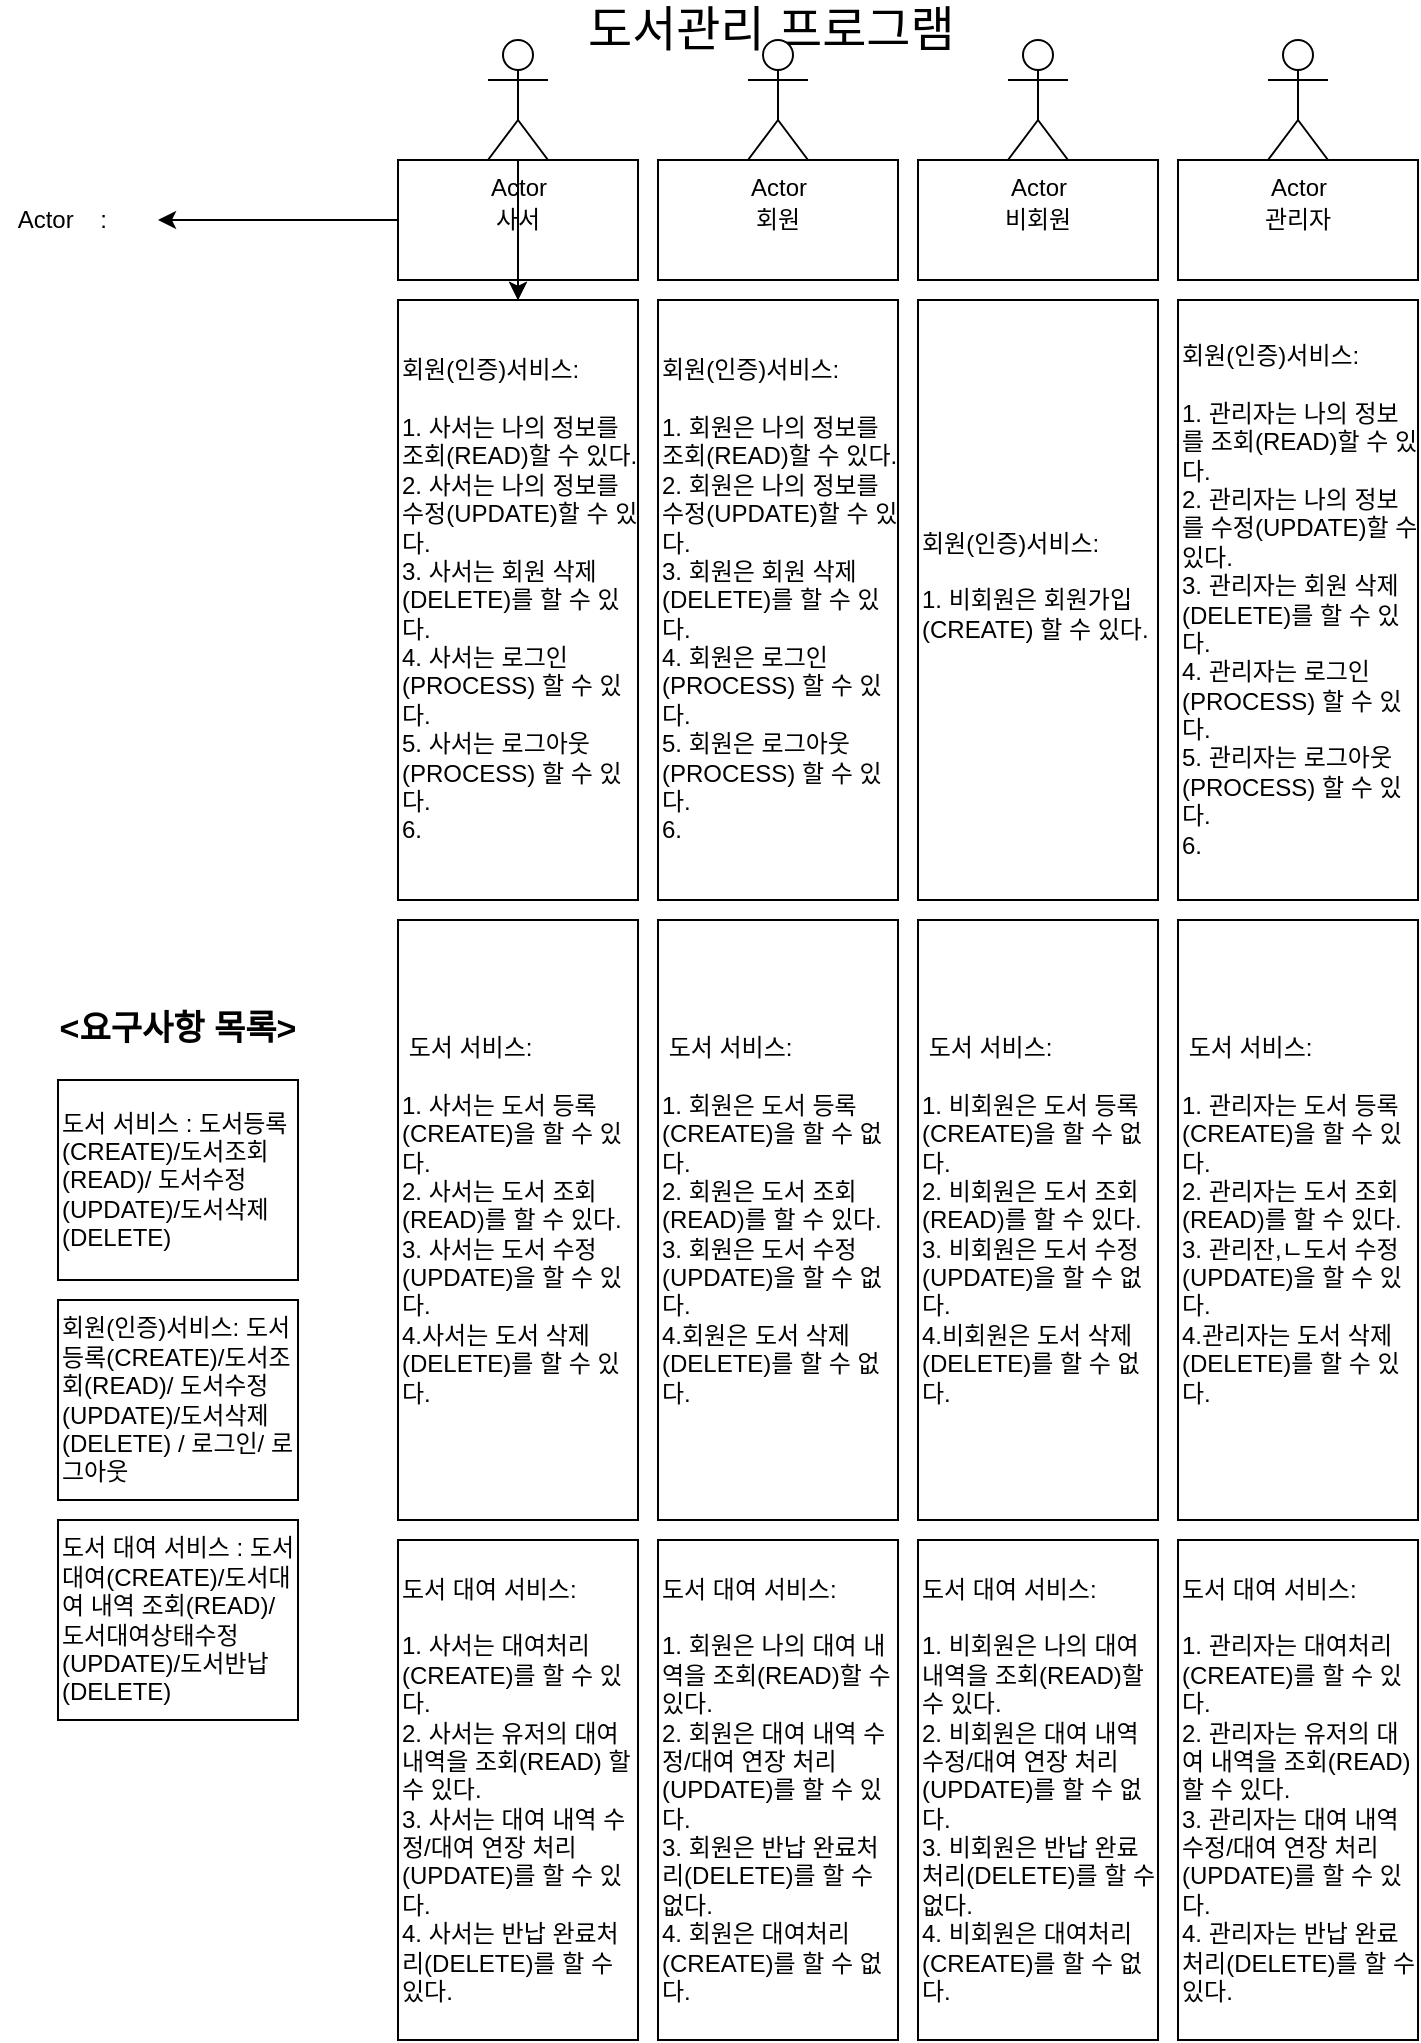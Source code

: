 <mxfile version="27.0.9" pages="2">
  <diagram name="요구사항확인" id="3iPyNxk_Smq2hITPgvR4">
    <mxGraphModel dx="1426" dy="849" grid="1" gridSize="10" guides="1" tooltips="1" connect="1" arrows="1" fold="1" page="1" pageScale="1" pageWidth="827" pageHeight="1169" math="0" shadow="0">
      <root>
        <mxCell id="0" />
        <mxCell id="1" parent="0" />
        <mxCell id="Yh9f9eDXbZCcFTyC4_cB-2" value="도서관리 프로그램&amp;nbsp;" style="text;html=1;align=center;verticalAlign=middle;whiteSpace=wrap;rounded=0;fontSize=24;" vertex="1" parent="1">
          <mxGeometry x="260" y="20" width="260" height="30" as="geometry" />
        </mxCell>
        <mxCell id="Yh9f9eDXbZCcFTyC4_cB-8" style="edgeStyle=orthogonalEdgeStyle;rounded=0;orthogonalLoop=1;jettySize=auto;html=1;" edge="1" parent="1" source="Yh9f9eDXbZCcFTyC4_cB-3" target="Yh9f9eDXbZCcFTyC4_cB-7">
          <mxGeometry relative="1" as="geometry" />
        </mxCell>
        <mxCell id="Yh9f9eDXbZCcFTyC4_cB-3" value="사서" style="rounded=0;whiteSpace=wrap;html=1;" vertex="1" parent="1">
          <mxGeometry x="200" y="100" width="120" height="60" as="geometry" />
        </mxCell>
        <mxCell id="Yh9f9eDXbZCcFTyC4_cB-4" value="회원" style="rounded=0;whiteSpace=wrap;html=1;" vertex="1" parent="1">
          <mxGeometry x="330" y="100" width="120" height="60" as="geometry" />
        </mxCell>
        <mxCell id="Yh9f9eDXbZCcFTyC4_cB-5" value="비회원" style="whiteSpace=wrap;html=1;" vertex="1" parent="1">
          <mxGeometry x="460" y="100" width="120" height="60" as="geometry" />
        </mxCell>
        <mxCell id="Yh9f9eDXbZCcFTyC4_cB-28" style="edgeStyle=orthogonalEdgeStyle;rounded=0;orthogonalLoop=1;jettySize=auto;html=1;exitX=0.75;exitY=0;exitDx=0;exitDy=0;" edge="1" parent="1" source="Yh9f9eDXbZCcFTyC4_cB-6">
          <mxGeometry relative="1" as="geometry">
            <mxPoint x="650" y="110" as="targetPoint" />
          </mxGeometry>
        </mxCell>
        <mxCell id="Yh9f9eDXbZCcFTyC4_cB-6" value="관리자" style="whiteSpace=wrap;html=1;" vertex="1" parent="1">
          <mxGeometry x="590" y="100" width="120" height="60" as="geometry" />
        </mxCell>
        <mxCell id="Yh9f9eDXbZCcFTyC4_cB-7" value="Actor&amp;nbsp; &amp;nbsp; :&amp;nbsp; &amp;nbsp; &amp;nbsp;" style="text;html=1;align=center;verticalAlign=middle;whiteSpace=wrap;rounded=0;" vertex="1" parent="1">
          <mxGeometry x="1" y="115" width="79" height="30" as="geometry" />
        </mxCell>
        <mxCell id="Yh9f9eDXbZCcFTyC4_cB-10" value="&amp;nbsp;도서 서비스:&lt;div&gt;&lt;br&gt;&lt;div&gt;1. 회원은 도서 등록(CREATE)을 할 수 없다.&lt;/div&gt;&lt;div&gt;2. 회원은 도서 조회(READ)를 할 수 있다.&lt;/div&gt;&lt;div&gt;3. 회원은 도서 수정(UPDATE)을 할 수 없다.&lt;/div&gt;&lt;div&gt;4.회원은 도서 삭제(DELETE)를 할 수 없다.&lt;/div&gt;&lt;/div&gt;" style="whiteSpace=wrap;html=1;align=left;" vertex="1" parent="1">
          <mxGeometry x="330" y="480" width="120" height="300" as="geometry" />
        </mxCell>
        <mxCell id="Yh9f9eDXbZCcFTyC4_cB-18" value="회원(인증)서비스: 도서등록(CREATE)/도서조회(READ)/ 도서수정(UPDATE)/도서삭제(DELETE) / 로그인/ 로그아웃" style="whiteSpace=wrap;html=1;align=left;" vertex="1" parent="1">
          <mxGeometry x="30" y="670" width="120" height="100" as="geometry" />
        </mxCell>
        <mxCell id="Yh9f9eDXbZCcFTyC4_cB-22" value="도서 서비스 : 도서등록(CREATE)/도서조회(READ)/ 도서수정(UPDATE)/도서삭제(DELETE)" style="whiteSpace=wrap;html=1;align=left;" vertex="1" parent="1">
          <mxGeometry x="30" y="560" width="120" height="100" as="geometry" />
        </mxCell>
        <mxCell id="Yh9f9eDXbZCcFTyC4_cB-23" value="회원(인증)서비스:&amp;nbsp;&lt;div&gt;&lt;br&gt;&lt;div&gt;&lt;span style=&quot;background-color: transparent; color: light-dark(rgb(0, 0, 0), rgb(255, 255, 255));&quot;&gt;1. 회원은 나의 정보를 조회(READ)할 수 있다.&lt;/span&gt;&lt;/div&gt;&lt;div&gt;&lt;span style=&quot;background-color: transparent; color: light-dark(rgb(0, 0, 0), rgb(255, 255, 255));&quot;&gt;2. 회원은 나의 정보를 수정(UPDATE)할 수 있다.&lt;/span&gt;&lt;/div&gt;&lt;div&gt;&lt;span style=&quot;background-color: transparent; color: light-dark(rgb(0, 0, 0), rgb(255, 255, 255));&quot;&gt;3. 회원은 회원 삭제(DELETE)를 할 수 있다.&lt;/span&gt;&lt;/div&gt;&lt;div&gt;&lt;span style=&quot;background-color: transparent; color: light-dark(rgb(0, 0, 0), rgb(255, 255, 255));&quot;&gt;4. 회원은 로그인(PROCESS) 할 수 있다.&lt;/span&gt;&lt;/div&gt;&lt;div&gt;&lt;span style=&quot;background-color: transparent; color: light-dark(rgb(0, 0, 0), rgb(255, 255, 255));&quot;&gt;5. 회원은 로그아웃&lt;/span&gt;&lt;span style=&quot;background-color: transparent; color: light-dark(rgb(0, 0, 0), rgb(255, 255, 255));&quot;&gt;(PROCESS)&lt;/span&gt;&lt;span style=&quot;background-color: transparent; color: light-dark(rgb(0, 0, 0), rgb(255, 255, 255));&quot;&gt;&amp;nbsp;할 수 있다.&lt;/span&gt;&lt;/div&gt;&lt;div&gt;&lt;span style=&quot;background-color: transparent; color: light-dark(rgb(0, 0, 0), rgb(255, 255, 255));&quot;&gt;6.&amp;nbsp;&lt;/span&gt;&lt;/div&gt;&lt;/div&gt;" style="whiteSpace=wrap;html=1;align=left;" vertex="1" parent="1">
          <mxGeometry x="330" y="170" width="120" height="300" as="geometry" />
        </mxCell>
        <mxCell id="Yh9f9eDXbZCcFTyC4_cB-27" value="회원(인증)서비스:&amp;nbsp;&lt;div&gt;&lt;br&gt;&lt;div&gt;&lt;span style=&quot;background-color: transparent; color: light-dark(rgb(0, 0, 0), rgb(255, 255, 255));&quot;&gt;1. 비회원은 회원가입(CREATE) 할 수 있다.&lt;/span&gt;&lt;/div&gt;&lt;div&gt;&lt;br&gt;&lt;/div&gt;&lt;/div&gt;" style="whiteSpace=wrap;html=1;align=left;" vertex="1" parent="1">
          <mxGeometry x="460" y="170" width="120" height="300" as="geometry" />
        </mxCell>
        <mxCell id="Yh9f9eDXbZCcFTyC4_cB-29" value="회원(인증)서비스:&amp;nbsp;&lt;div&gt;&lt;br&gt;&lt;div&gt;&lt;span style=&quot;background-color: transparent; color: light-dark(rgb(0, 0, 0), rgb(255, 255, 255));&quot;&gt;1. 사서는 나의 정보를 조회(READ)할 수 있다.&lt;/span&gt;&lt;/div&gt;&lt;div&gt;&lt;span style=&quot;background-color: transparent; color: light-dark(rgb(0, 0, 0), rgb(255, 255, 255));&quot;&gt;2. 사서는 나의 정보를 수정(UPDATE)할 수 있다.&lt;/span&gt;&lt;/div&gt;&lt;div&gt;&lt;span style=&quot;background-color: transparent; color: light-dark(rgb(0, 0, 0), rgb(255, 255, 255));&quot;&gt;3. 사서는 회원 삭제(DELETE)를 할 수 있다.&lt;/span&gt;&lt;/div&gt;&lt;div&gt;&lt;span style=&quot;background-color: transparent; color: light-dark(rgb(0, 0, 0), rgb(255, 255, 255));&quot;&gt;4. 사서는 로그인(PROCESS) 할 수 있다.&lt;/span&gt;&lt;/div&gt;&lt;div&gt;&lt;span style=&quot;background-color: transparent; color: light-dark(rgb(0, 0, 0), rgb(255, 255, 255));&quot;&gt;5. 사서는 로그아웃&lt;/span&gt;&lt;span style=&quot;background-color: transparent; color: light-dark(rgb(0, 0, 0), rgb(255, 255, 255));&quot;&gt;(PROCESS)&lt;/span&gt;&lt;span style=&quot;background-color: transparent; color: light-dark(rgb(0, 0, 0), rgb(255, 255, 255));&quot;&gt;&amp;nbsp;할 수 있다.&lt;/span&gt;&lt;/div&gt;&lt;div&gt;&lt;span style=&quot;background-color: transparent; color: light-dark(rgb(0, 0, 0), rgb(255, 255, 255));&quot;&gt;6.&amp;nbsp;&lt;/span&gt;&lt;/div&gt;&lt;/div&gt;" style="whiteSpace=wrap;html=1;align=left;" vertex="1" parent="1">
          <mxGeometry x="200" y="170" width="120" height="300" as="geometry" />
        </mxCell>
        <mxCell id="Yh9f9eDXbZCcFTyC4_cB-30" value="회원(인증)서비스:&amp;nbsp;&lt;div&gt;&lt;br&gt;&lt;div&gt;&lt;span style=&quot;background-color: transparent; color: light-dark(rgb(0, 0, 0), rgb(255, 255, 255));&quot;&gt;1. 관리자는 나의 정보를 조회(READ)할 수 있다.&lt;/span&gt;&lt;/div&gt;&lt;div&gt;&lt;span style=&quot;background-color: transparent; color: light-dark(rgb(0, 0, 0), rgb(255, 255, 255));&quot;&gt;2. 관리자는 나의 정보를 수정(UPDATE)할 수 있다.&lt;/span&gt;&lt;/div&gt;&lt;div&gt;&lt;span style=&quot;background-color: transparent; color: light-dark(rgb(0, 0, 0), rgb(255, 255, 255));&quot;&gt;3. 관리자는 회원 삭제(DELETE)를 할 수 있다.&lt;/span&gt;&lt;/div&gt;&lt;div&gt;&lt;span style=&quot;background-color: transparent; color: light-dark(rgb(0, 0, 0), rgb(255, 255, 255));&quot;&gt;4. 관리자는 로그인(PROCESS) 할 수 있다.&lt;/span&gt;&lt;/div&gt;&lt;div&gt;&lt;span style=&quot;background-color: transparent; color: light-dark(rgb(0, 0, 0), rgb(255, 255, 255));&quot;&gt;5. 관리자는 로그아웃&lt;/span&gt;&lt;span style=&quot;background-color: transparent; color: light-dark(rgb(0, 0, 0), rgb(255, 255, 255));&quot;&gt;(PROCESS)&lt;/span&gt;&lt;span style=&quot;background-color: transparent; color: light-dark(rgb(0, 0, 0), rgb(255, 255, 255));&quot;&gt;&amp;nbsp;할 수 있다.&lt;/span&gt;&lt;/div&gt;&lt;div&gt;&lt;span style=&quot;background-color: transparent; color: light-dark(rgb(0, 0, 0), rgb(255, 255, 255));&quot;&gt;6.&amp;nbsp;&lt;/span&gt;&lt;/div&gt;&lt;/div&gt;" style="whiteSpace=wrap;html=1;align=left;" vertex="1" parent="1">
          <mxGeometry x="590" y="170" width="120" height="300" as="geometry" />
        </mxCell>
        <mxCell id="Yh9f9eDXbZCcFTyC4_cB-32" value="도서 대여 서비스:&lt;div&gt;&lt;br&gt;&lt;div&gt;1. 사서는 대여처리(CREATE)를 할 수 있다.&lt;/div&gt;&lt;div&gt;2. 사서는 유저의 대여 내역을 조회(READ) 할 수 있다.&lt;/div&gt;&lt;div&gt;3. 사서는 대여 내역 수정/대여 연장 처리(UPDATE)를 할 수 있다.&lt;/div&gt;&lt;div&gt;4. 사서는 반납 완료처리(DELETE)를 할 수 있다.&lt;/div&gt;&lt;/div&gt;" style="whiteSpace=wrap;html=1;align=left;" vertex="1" parent="1">
          <mxGeometry x="200" y="790" width="120" height="250" as="geometry" />
        </mxCell>
        <mxCell id="Yh9f9eDXbZCcFTyC4_cB-33" value="&amp;nbsp;도서 서비스:&lt;div&gt;&lt;br&gt;&lt;div&gt;1. 사서는 도서 등록(CREATE)을 할 수 있다.&lt;/div&gt;&lt;div&gt;2. 사서는 도서 조회(READ)를 할 수 있다.&lt;/div&gt;&lt;div&gt;3. 사서는 도서 수정(UPDATE)을 할 수 있다.&lt;/div&gt;&lt;div&gt;4.사서는 도서 삭제(DELETE)를 할 수 있다.&lt;/div&gt;&lt;/div&gt;" style="whiteSpace=wrap;html=1;align=left;" vertex="1" parent="1">
          <mxGeometry x="200" y="480" width="120" height="300" as="geometry" />
        </mxCell>
        <mxCell id="Yh9f9eDXbZCcFTyC4_cB-34" value="&amp;nbsp;도서 서비스:&lt;div&gt;&lt;br&gt;&lt;div&gt;1. 비회원은 도서 등록(CREATE)을 할 수 없다.&lt;/div&gt;&lt;div&gt;2. 비회원은 도서 조회(READ)를 할 수 있다.&lt;/div&gt;&lt;div&gt;3. 비회원은 도서 수정(UPDATE)을 할 수 없다.&lt;/div&gt;&lt;div&gt;4.비회원은 도서 삭제(DELETE)를 할 수 없다.&lt;/div&gt;&lt;/div&gt;" style="whiteSpace=wrap;html=1;align=left;" vertex="1" parent="1">
          <mxGeometry x="460" y="480" width="120" height="300" as="geometry" />
        </mxCell>
        <mxCell id="Yh9f9eDXbZCcFTyC4_cB-36" value="&amp;nbsp;도서 서비스:&lt;div&gt;&lt;br&gt;&lt;div&gt;1. 관리자는 도서 등록(CREATE)을 할 수 있다.&lt;/div&gt;&lt;div&gt;2. 관리자는 도서 조회(READ)를 할 수 있다.&lt;/div&gt;&lt;div&gt;3. 관리잔,ㄴ도서 수정(UPDATE)을 할 수 있다.&lt;/div&gt;&lt;div&gt;4.관리자는 도서 삭제(DELETE)를 할 수 있다.&lt;/div&gt;&lt;/div&gt;" style="whiteSpace=wrap;html=1;align=left;" vertex="1" parent="1">
          <mxGeometry x="590" y="480" width="120" height="300" as="geometry" />
        </mxCell>
        <mxCell id="Yh9f9eDXbZCcFTyC4_cB-41" value="" style="edgeStyle=orthogonalEdgeStyle;rounded=0;orthogonalLoop=1;jettySize=auto;html=1;" edge="1" parent="1" source="Yh9f9eDXbZCcFTyC4_cB-38" target="Yh9f9eDXbZCcFTyC4_cB-29">
          <mxGeometry relative="1" as="geometry" />
        </mxCell>
        <mxCell id="Yh9f9eDXbZCcFTyC4_cB-42" value="" style="edgeStyle=orthogonalEdgeStyle;rounded=0;orthogonalLoop=1;jettySize=auto;html=1;" edge="1" parent="1" source="Yh9f9eDXbZCcFTyC4_cB-38" target="Yh9f9eDXbZCcFTyC4_cB-29">
          <mxGeometry relative="1" as="geometry" />
        </mxCell>
        <mxCell id="Yh9f9eDXbZCcFTyC4_cB-38" value="Actor" style="shape=umlActor;verticalLabelPosition=bottom;verticalAlign=top;html=1;outlineConnect=0;" vertex="1" parent="1">
          <mxGeometry x="245" y="40" width="30" height="60" as="geometry" />
        </mxCell>
        <mxCell id="Yh9f9eDXbZCcFTyC4_cB-39" value="Actor" style="shape=umlActor;verticalLabelPosition=bottom;verticalAlign=top;html=1;outlineConnect=0;" vertex="1" parent="1">
          <mxGeometry x="375" y="40" width="30" height="60" as="geometry" />
        </mxCell>
        <mxCell id="Yh9f9eDXbZCcFTyC4_cB-40" value="도서 대여 서비스:&lt;div&gt;&lt;br&gt;&lt;div&gt;&lt;span style=&quot;background-color: transparent; color: light-dark(rgb(0, 0, 0), rgb(255, 255, 255));&quot;&gt;1. 회원은 나의 대여 내역을 조회(READ)할 수 있다.&lt;/span&gt;&lt;/div&gt;&lt;div&gt;&lt;span style=&quot;background-color: transparent; color: light-dark(rgb(0, 0, 0), rgb(255, 255, 255));&quot;&gt;2. 회원은 대여 내역 수정/대여 연장 처리(UPDATE)를 할 수 있다.&lt;br&gt;&lt;/span&gt;&lt;/div&gt;&lt;div&gt;&lt;span style=&quot;background-color: transparent; color: light-dark(rgb(0, 0, 0), rgb(255, 255, 255));&quot;&gt;3. 회원은 반납 완료처리(DELETE)를 할 수 없다.&lt;/span&gt;&lt;/div&gt;&lt;div&gt;4. 회원은 대여처리(CREATE)를 할 수 없다.&lt;/div&gt;&lt;/div&gt;" style="whiteSpace=wrap;html=1;align=left;" vertex="1" parent="1">
          <mxGeometry x="330" y="790" width="120" height="250" as="geometry" />
        </mxCell>
        <mxCell id="Yh9f9eDXbZCcFTyC4_cB-43" value="Actor" style="shape=umlActor;verticalLabelPosition=bottom;verticalAlign=top;html=1;outlineConnect=0;" vertex="1" parent="1">
          <mxGeometry x="505" y="40" width="30" height="60" as="geometry" />
        </mxCell>
        <mxCell id="Yh9f9eDXbZCcFTyC4_cB-44" value="Actor" style="shape=umlActor;verticalLabelPosition=bottom;verticalAlign=top;html=1;outlineConnect=0;" vertex="1" parent="1">
          <mxGeometry x="635" y="40" width="30" height="60" as="geometry" />
        </mxCell>
        <mxCell id="Yh9f9eDXbZCcFTyC4_cB-45" value="도서 대여 서비스 : 도서대여(CREATE)/도서대여 내역 조회(READ)/ 도서대여상태수정(UPDATE)/도서반납(DELETE)" style="whiteSpace=wrap;html=1;align=left;" vertex="1" parent="1">
          <mxGeometry x="30" y="780" width="120" height="100" as="geometry" />
        </mxCell>
        <mxCell id="Yh9f9eDXbZCcFTyC4_cB-46" value="도서 대여 서비스:&lt;div&gt;&lt;br&gt;&lt;div&gt;&lt;span style=&quot;background-color: transparent; color: light-dark(rgb(0, 0, 0), rgb(255, 255, 255));&quot;&gt;1. 비회원은 나의 대여 내역을 조회(READ)할 수 있다.&lt;/span&gt;&lt;/div&gt;&lt;div&gt;&lt;span style=&quot;background-color: transparent; color: light-dark(rgb(0, 0, 0), rgb(255, 255, 255));&quot;&gt;2. 비회원은 대여 내역 수정/대여 연장 처리(UPDATE)를 할 수 없다.&lt;br&gt;&lt;/span&gt;&lt;/div&gt;&lt;div&gt;&lt;span style=&quot;background-color: transparent; color: light-dark(rgb(0, 0, 0), rgb(255, 255, 255));&quot;&gt;3. 비회원은 반납 완료처리(DELETE)를 할 수 없다.&lt;/span&gt;&lt;/div&gt;&lt;div&gt;&lt;span style=&quot;background-color: transparent; color: light-dark(rgb(0, 0, 0), rgb(255, 255, 255));&quot;&gt;4. 비회원은 대여처리(CREATE)를 할 수 없다.&lt;/span&gt;&lt;/div&gt;&lt;/div&gt;" style="whiteSpace=wrap;html=1;align=left;" vertex="1" parent="1">
          <mxGeometry x="460" y="790" width="120" height="250" as="geometry" />
        </mxCell>
        <mxCell id="Yh9f9eDXbZCcFTyC4_cB-47" value="도서 대여 서비스:&lt;div&gt;&lt;br&gt;&lt;div&gt;1. 관리자는 대여처리(CREATE)를 할 수 있다.&lt;/div&gt;&lt;div&gt;2. 관리자는 유저의 대여 내역을 조회(READ) 할 수 있다.&lt;/div&gt;&lt;div&gt;3. 관리자는 대여 내역 수정/대여 연장 처리(UPDATE)를 할 수 있다.&lt;/div&gt;&lt;div&gt;4. 관리자는 반납 완료처리(DELETE)를 할 수 있다.&lt;/div&gt;&lt;/div&gt;" style="whiteSpace=wrap;html=1;align=left;" vertex="1" parent="1">
          <mxGeometry x="590" y="790" width="120" height="250" as="geometry" />
        </mxCell>
        <mxCell id="Yh9f9eDXbZCcFTyC4_cB-48" value="&lt;b&gt;&lt;font style=&quot;font-size: 17px;&quot;&gt;&amp;lt;요구사항 목록&amp;gt;&lt;/font&gt;&lt;/b&gt;" style="text;html=1;align=center;verticalAlign=middle;whiteSpace=wrap;rounded=0;" vertex="1" parent="1">
          <mxGeometry x="10" y="520" width="160" height="30" as="geometry" />
        </mxCell>
      </root>
    </mxGraphModel>
  </diagram>
  <diagram id="UCc8aFWK9N3qZ4mUiixD" name="패치커뮤니티프로그램Usecase">
    <mxGraphModel dx="1426" dy="849" grid="1" gridSize="10" guides="1" tooltips="1" connect="1" arrows="1" fold="1" page="1" pageScale="1" pageWidth="827" pageHeight="1169" math="0" shadow="0">
      <root>
        <mxCell id="0" />
        <mxCell id="1" parent="0" />
        <mxCell id="Ww5S3KVbp-khiv0_vOsi-1" value="&lt;font style=&quot;font-size: 13px;&quot;&gt;&lt;b&gt;패치커뮤니티프로그램&lt;/b&gt;&lt;/font&gt;" style="shape=umlFrame;whiteSpace=wrap;html=1;pointerEvents=0;width=150;height=40;strokeWidth=2;" vertex="1" parent="1">
          <mxGeometry x="110" y="70" width="570" height="770" as="geometry" />
        </mxCell>
        <mxCell id="Ww5S3KVbp-khiv0_vOsi-2" value="비회원" style="shape=umlActor;verticalLabelPosition=bottom;verticalAlign=top;html=1;" vertex="1" parent="1">
          <mxGeometry x="50" y="90" width="30" height="60" as="geometry" />
        </mxCell>
        <mxCell id="Ww5S3KVbp-khiv0_vOsi-3" value="회원" style="shape=umlActor;verticalLabelPosition=bottom;verticalAlign=top;html=1;" vertex="1" parent="1">
          <mxGeometry x="50" y="570" width="30" height="60" as="geometry" />
        </mxCell>
        <mxCell id="Ww5S3KVbp-khiv0_vOsi-4" value="개발자/관리자" style="shape=umlActor;verticalLabelPosition=bottom;verticalAlign=top;html=1;" vertex="1" parent="1">
          <mxGeometry x="730" y="570" width="30" height="60" as="geometry" />
        </mxCell>
        <mxCell id="Ww5S3KVbp-khiv0_vOsi-9" value="회원가입" style="ellipse;whiteSpace=wrap;html=1;" vertex="1" parent="1">
          <mxGeometry x="350" y="80" width="100" height="60" as="geometry" />
        </mxCell>
        <mxCell id="Ww5S3KVbp-khiv0_vOsi-10" value="패치내역조회" style="ellipse;whiteSpace=wrap;html=1;" vertex="1" parent="1">
          <mxGeometry x="350" y="180" width="100" height="60" as="geometry" />
        </mxCell>
        <mxCell id="Ww5S3KVbp-khiv0_vOsi-11" value="로그인&lt;span style=&quot;color: rgba(0, 0, 0, 0); font-family: monospace; font-size: 0px; text-align: start; text-wrap-mode: nowrap;&quot;&gt;%3CmxGraphModel%3E%3Croot%3E%3CmxCell%20id%3D%220%22%2F%3E%3CmxCell%20id%3D%221%22%20parent%3D%220%22%2F%3E%3CmxCell%20id%3D%222%22%20value%3D%22%22%20style%3D%22ellipse%3BwhiteSpace%3Dwrap%3Bhtml%3D1%3B%22%20vertex%3D%221%22%20parent%3D%221%22%3E%3CmxGeometry%20x%3D%22350%22%20y%3D%2280%22%20width%3D%22100%22%20height%3D%2260%22%20as%3D%22geometry%22%2F%3E%3C%2FmxCell%3E%3C%2Froot%3E%3C%2FmxGraphModel%3E&lt;/span&gt;" style="ellipse;whiteSpace=wrap;html=1;" vertex="1" parent="1">
          <mxGeometry x="350" y="380" width="100" height="60" as="geometry" />
        </mxCell>
        <mxCell id="Ww5S3KVbp-khiv0_vOsi-12" value="피드백조회" style="ellipse;whiteSpace=wrap;html=1;" vertex="1" parent="1">
          <mxGeometry x="350" y="280" width="100" height="60" as="geometry" />
        </mxCell>
        <mxCell id="Ww5S3KVbp-khiv0_vOsi-13" value="패치서비스" style="ellipse;whiteSpace=wrap;html=1;" vertex="1" parent="1">
          <mxGeometry x="530" y="490" width="100" height="60" as="geometry" />
        </mxCell>
        <mxCell id="Ww5S3KVbp-khiv0_vOsi-14" value="피드백서비스" style="ellipse;whiteSpace=wrap;html=1;" vertex="1" parent="1">
          <mxGeometry x="350" y="560" width="100" height="60" as="geometry" />
        </mxCell>
        <mxCell id="Ww5S3KVbp-khiv0_vOsi-15" value="나의정보" style="ellipse;whiteSpace=wrap;html=1;" vertex="1" parent="1">
          <mxGeometry x="170" y="500" width="100" height="60" as="geometry" />
        </mxCell>
        <mxCell id="Ww5S3KVbp-khiv0_vOsi-16" value="로그아웃" style="ellipse;whiteSpace=wrap;html=1;" vertex="1" parent="1">
          <mxGeometry x="170" y="280" width="100" height="60" as="geometry" />
        </mxCell>
        <mxCell id="Ww5S3KVbp-khiv0_vOsi-17" value="use" style="html=1;verticalAlign=bottom;endArrow=block;curved=0;rounded=0;exitX=1;exitY=0.333;exitDx=0;exitDy=0;exitPerimeter=0;entryX=0;entryY=0.5;entryDx=0;entryDy=0;" edge="1" parent="1" source="Ww5S3KVbp-khiv0_vOsi-2" target="Ww5S3KVbp-khiv0_vOsi-9">
          <mxGeometry width="80" relative="1" as="geometry">
            <mxPoint x="150" y="130" as="sourcePoint" />
            <mxPoint x="230" y="130" as="targetPoint" />
          </mxGeometry>
        </mxCell>
        <mxCell id="Ww5S3KVbp-khiv0_vOsi-19" value="use" style="html=1;verticalAlign=bottom;endArrow=block;curved=0;rounded=0;exitX=0;exitY=0.333;exitDx=0;exitDy=0;exitPerimeter=0;entryX=1;entryY=0.5;entryDx=0;entryDy=0;" edge="1" parent="1" source="Ww5S3KVbp-khiv0_vOsi-4" target="Ww5S3KVbp-khiv0_vOsi-10">
          <mxGeometry width="80" relative="1" as="geometry">
            <mxPoint x="760" y="200" as="sourcePoint" />
            <mxPoint x="1030" y="170" as="targetPoint" />
          </mxGeometry>
        </mxCell>
        <mxCell id="Ww5S3KVbp-khiv0_vOsi-20" value="use" style="html=1;verticalAlign=bottom;endArrow=block;curved=0;rounded=0;exitX=1;exitY=0.333;exitDx=0;exitDy=0;exitPerimeter=0;entryX=0;entryY=0.5;entryDx=0;entryDy=0;" edge="1" parent="1" source="Ww5S3KVbp-khiv0_vOsi-3" target="Ww5S3KVbp-khiv0_vOsi-10">
          <mxGeometry width="80" relative="1" as="geometry">
            <mxPoint x="950" y="230" as="sourcePoint" />
            <mxPoint x="1220" y="200" as="targetPoint" />
          </mxGeometry>
        </mxCell>
        <mxCell id="Ww5S3KVbp-khiv0_vOsi-23" value="use" style="html=1;verticalAlign=bottom;endArrow=block;curved=0;rounded=0;exitX=0;exitY=0.333;exitDx=0;exitDy=0;exitPerimeter=0;entryX=1;entryY=0.5;entryDx=0;entryDy=0;" edge="1" parent="1" source="Ww5S3KVbp-khiv0_vOsi-4" target="Ww5S3KVbp-khiv0_vOsi-12">
          <mxGeometry width="80" relative="1" as="geometry">
            <mxPoint x="1030" y="240" as="sourcePoint" />
            <mxPoint x="1300" y="210" as="targetPoint" />
          </mxGeometry>
        </mxCell>
        <mxCell id="Ww5S3KVbp-khiv0_vOsi-24" value="use" style="html=1;verticalAlign=bottom;endArrow=block;curved=0;rounded=0;entryX=0;entryY=0.5;entryDx=0;entryDy=0;exitX=1;exitY=0.333;exitDx=0;exitDy=0;exitPerimeter=0;" edge="1" parent="1" source="Ww5S3KVbp-khiv0_vOsi-3" target="Ww5S3KVbp-khiv0_vOsi-12">
          <mxGeometry width="80" relative="1" as="geometry">
            <mxPoint x="90" y="590" as="sourcePoint" />
            <mxPoint x="1050" y="390" as="targetPoint" />
          </mxGeometry>
        </mxCell>
        <mxCell id="Ww5S3KVbp-khiv0_vOsi-25" value="use" style="html=1;verticalAlign=bottom;endArrow=block;curved=0;rounded=0;exitX=1;exitY=0.333;exitDx=0;exitDy=0;exitPerimeter=0;" edge="1" parent="1" source="Ww5S3KVbp-khiv0_vOsi-3" target="Ww5S3KVbp-khiv0_vOsi-14">
          <mxGeometry width="80" relative="1" as="geometry">
            <mxPoint x="780" y="440" as="sourcePoint" />
            <mxPoint x="1050" y="410" as="targetPoint" />
          </mxGeometry>
        </mxCell>
        <mxCell id="Ww5S3KVbp-khiv0_vOsi-26" value="&amp;lt;&amp;lt;include&amp;gt;&amp;gt;" style="endArrow=open;endSize=12;dashed=1;html=1;rounded=0;exitX=1;exitY=0.667;exitDx=0;exitDy=0;exitPerimeter=0;" edge="1" parent="1" source="Ww5S3KVbp-khiv0_vOsi-16" target="Ww5S3KVbp-khiv0_vOsi-11">
          <mxGeometry width="160" relative="1" as="geometry">
            <mxPoint x="650" y="440" as="sourcePoint" />
            <mxPoint x="810" y="440" as="targetPoint" />
          </mxGeometry>
        </mxCell>
        <mxCell id="Ww5S3KVbp-khiv0_vOsi-28" value="&amp;lt;&amp;lt;include&amp;gt;&amp;gt;" style="endArrow=open;endSize=12;dashed=1;html=1;rounded=0;exitX=0.5;exitY=0;exitDx=0;exitDy=0;entryX=0.5;entryY=1;entryDx=0;entryDy=0;" edge="1" parent="1" source="Ww5S3KVbp-khiv0_vOsi-14" target="Ww5S3KVbp-khiv0_vOsi-11">
          <mxGeometry width="160" relative="1" as="geometry">
            <mxPoint x="660" y="320" as="sourcePoint" />
            <mxPoint x="757" y="387" as="targetPoint" />
          </mxGeometry>
        </mxCell>
        <mxCell id="Ww5S3KVbp-khiv0_vOsi-29" value="&amp;lt;&amp;lt;include&amp;gt;&amp;gt;" style="endArrow=open;endSize=12;dashed=1;html=1;rounded=0;exitX=0;exitY=0;exitDx=0;exitDy=0;" edge="1" parent="1" source="Ww5S3KVbp-khiv0_vOsi-13" target="Ww5S3KVbp-khiv0_vOsi-11">
          <mxGeometry width="160" relative="1" as="geometry">
            <mxPoint x="730" y="390" as="sourcePoint" />
            <mxPoint x="827" y="457" as="targetPoint" />
          </mxGeometry>
        </mxCell>
        <mxCell id="Ww5S3KVbp-khiv0_vOsi-30" value="&amp;lt;&amp;lt;include&amp;gt;&amp;gt;" style="endArrow=open;endSize=12;dashed=1;html=1;rounded=0;exitX=1;exitY=0;exitDx=0;exitDy=0;entryX=0;entryY=1;entryDx=0;entryDy=0;" edge="1" parent="1" source="Ww5S3KVbp-khiv0_vOsi-15" target="Ww5S3KVbp-khiv0_vOsi-11">
          <mxGeometry width="160" relative="1" as="geometry">
            <mxPoint x="770" y="400" as="sourcePoint" />
            <mxPoint x="867" y="467" as="targetPoint" />
          </mxGeometry>
        </mxCell>
        <mxCell id="Ww5S3KVbp-khiv0_vOsi-31" value="use" style="html=1;verticalAlign=bottom;endArrow=block;curved=0;rounded=0;" edge="1" parent="1" target="Ww5S3KVbp-khiv0_vOsi-13">
          <mxGeometry width="80" relative="1" as="geometry">
            <mxPoint x="730" y="590" as="sourcePoint" />
            <mxPoint x="650" y="540" as="targetPoint" />
          </mxGeometry>
        </mxCell>
        <mxCell id="Ww5S3KVbp-khiv0_vOsi-33" value="use" style="html=1;verticalAlign=bottom;endArrow=block;curved=0;rounded=0;entryX=1;entryY=0.5;entryDx=0;entryDy=0;" edge="1" parent="1" target="Ww5S3KVbp-khiv0_vOsi-14">
          <mxGeometry width="80" relative="1" as="geometry">
            <mxPoint x="730" y="590" as="sourcePoint" />
            <mxPoint x="770" y="590" as="targetPoint" />
          </mxGeometry>
        </mxCell>
        <mxCell id="Ww5S3KVbp-khiv0_vOsi-34" value="" style="html=1;verticalAlign=bottom;endArrow=block;rounded=0;exitX=0.5;exitY=0;exitDx=0;exitDy=0;entryX=0.5;entryY=1;entryDx=0;entryDy=0;edgeStyle=orthogonalEdgeStyle;endFill=0;" edge="1" parent="1" source="Ww5S3KVbp-khiv0_vOsi-35" target="Ww5S3KVbp-khiv0_vOsi-14">
          <mxGeometry width="80" relative="1" as="geometry">
            <mxPoint x="1120" y="650" as="sourcePoint" />
            <mxPoint x="840" y="470" as="targetPoint" />
          </mxGeometry>
        </mxCell>
        <mxCell id="Ww5S3KVbp-khiv0_vOsi-35" value="작성" style="ellipse;whiteSpace=wrap;html=1;" vertex="1" parent="1">
          <mxGeometry x="310" y="720" width="50" height="50" as="geometry" />
        </mxCell>
        <mxCell id="Ww5S3KVbp-khiv0_vOsi-37" value="수정" style="ellipse;whiteSpace=wrap;html=1;" vertex="1" parent="1">
          <mxGeometry x="375" y="720" width="50" height="50" as="geometry" />
        </mxCell>
        <mxCell id="Ww5S3KVbp-khiv0_vOsi-38" value="삭제" style="ellipse;whiteSpace=wrap;html=1;" vertex="1" parent="1">
          <mxGeometry x="440" y="720" width="50" height="50" as="geometry" />
        </mxCell>
        <mxCell id="Ww5S3KVbp-khiv0_vOsi-43" value="" style="html=1;verticalAlign=bottom;endArrow=none;rounded=0;exitX=0.5;exitY=0;exitDx=0;exitDy=0;strokeColor=default;edgeStyle=orthogonalEdgeStyle;startFill=0;entryX=0.5;entryY=1;entryDx=0;entryDy=0;" edge="1" parent="1" source="Ww5S3KVbp-khiv0_vOsi-37" target="Ww5S3KVbp-khiv0_vOsi-14">
          <mxGeometry width="80" relative="1" as="geometry">
            <mxPoint x="690" y="440" as="sourcePoint" />
            <mxPoint x="770" y="440" as="targetPoint" />
          </mxGeometry>
        </mxCell>
        <mxCell id="Ww5S3KVbp-khiv0_vOsi-45" value="작성" style="ellipse;whiteSpace=wrap;html=1;" vertex="1" parent="1">
          <mxGeometry x="555" y="670" width="50" height="50" as="geometry" />
        </mxCell>
        <mxCell id="Ww5S3KVbp-khiv0_vOsi-46" value="삭제" style="ellipse;whiteSpace=wrap;html=1;" vertex="1" parent="1">
          <mxGeometry x="620" y="670" width="50" height="50" as="geometry" />
        </mxCell>
        <mxCell id="Ww5S3KVbp-khiv0_vOsi-47" value="수정" style="ellipse;whiteSpace=wrap;html=1;" vertex="1" parent="1">
          <mxGeometry x="490" y="670" width="50" height="50" as="geometry" />
        </mxCell>
        <mxCell id="Ww5S3KVbp-khiv0_vOsi-48" value="조회" style="ellipse;whiteSpace=wrap;html=1;" vertex="1" parent="1">
          <mxGeometry x="170" y="670" width="50" height="50" as="geometry" />
        </mxCell>
        <mxCell id="Ww5S3KVbp-khiv0_vOsi-49" value="수정" style="ellipse;whiteSpace=wrap;html=1;" vertex="1" parent="1">
          <mxGeometry x="220" y="670" width="50" height="50" as="geometry" />
        </mxCell>
        <mxCell id="Ww5S3KVbp-khiv0_vOsi-50" value="작성" style="ellipse;whiteSpace=wrap;html=1;" vertex="1" parent="1">
          <mxGeometry x="120" y="670" width="50" height="50" as="geometry" />
        </mxCell>
        <mxCell id="Ww5S3KVbp-khiv0_vOsi-51" value="" style="html=1;verticalAlign=bottom;endArrow=block;rounded=0;exitX=0.5;exitY=0;exitDx=0;exitDy=0;entryX=0.5;entryY=1;entryDx=0;entryDy=0;edgeStyle=orthogonalEdgeStyle;endFill=0;" edge="1" parent="1" source="Ww5S3KVbp-khiv0_vOsi-50" target="Ww5S3KVbp-khiv0_vOsi-15">
          <mxGeometry width="80" relative="1" as="geometry">
            <mxPoint x="1020" y="470" as="sourcePoint" />
            <mxPoint x="1085" y="440" as="targetPoint" />
          </mxGeometry>
        </mxCell>
        <mxCell id="Ww5S3KVbp-khiv0_vOsi-53" value="" style="html=1;verticalAlign=bottom;endArrow=none;rounded=0;strokeColor=default;edgeStyle=orthogonalEdgeStyle;startFill=0;entryX=0.5;entryY=0;entryDx=0;entryDy=0;exitX=0.5;exitY=1;exitDx=0;exitDy=0;" edge="1" parent="1" source="Ww5S3KVbp-khiv0_vOsi-15" target="Ww5S3KVbp-khiv0_vOsi-49">
          <mxGeometry width="80" relative="1" as="geometry">
            <mxPoint x="220" y="570" as="sourcePoint" />
            <mxPoint x="940" y="460" as="targetPoint" />
          </mxGeometry>
        </mxCell>
        <mxCell id="Ww5S3KVbp-khiv0_vOsi-54" value="" style="html=1;verticalAlign=bottom;endArrow=block;rounded=0;exitX=0.5;exitY=0;exitDx=0;exitDy=0;entryX=0.5;entryY=1;entryDx=0;entryDy=0;edgeStyle=orthogonalEdgeStyle;endFill=0;" edge="1" parent="1" source="Ww5S3KVbp-khiv0_vOsi-47" target="Ww5S3KVbp-khiv0_vOsi-13">
          <mxGeometry width="80" relative="1" as="geometry">
            <mxPoint x="1260" y="470" as="sourcePoint" />
            <mxPoint x="1325" y="430" as="targetPoint" />
          </mxGeometry>
        </mxCell>
        <mxCell id="Ww5S3KVbp-khiv0_vOsi-55" value="" style="html=1;verticalAlign=bottom;endArrow=none;rounded=0;strokeColor=default;edgeStyle=orthogonalEdgeStyle;startFill=0;entryX=0.5;entryY=0;entryDx=0;entryDy=0;" edge="1" parent="1" target="Ww5S3KVbp-khiv0_vOsi-45">
          <mxGeometry width="80" relative="1" as="geometry">
            <mxPoint x="580" y="560" as="sourcePoint" />
            <mxPoint x="1155" y="550" as="targetPoint" />
          </mxGeometry>
        </mxCell>
        <mxCell id="Ww5S3KVbp-khiv0_vOsi-56" value="" style="html=1;verticalAlign=bottom;endArrow=none;rounded=0;strokeColor=default;edgeStyle=orthogonalEdgeStyle;startFill=0;exitX=0.5;exitY=0;exitDx=0;exitDy=0;entryX=0.5;entryY=1;entryDx=0;entryDy=0;" edge="1" parent="1" source="Ww5S3KVbp-khiv0_vOsi-46" target="Ww5S3KVbp-khiv0_vOsi-13">
          <mxGeometry width="80" relative="1" as="geometry">
            <mxPoint x="1150" y="470" as="sourcePoint" />
            <mxPoint x="1170" y="440" as="targetPoint" />
          </mxGeometry>
        </mxCell>
        <mxCell id="Ww5S3KVbp-khiv0_vOsi-57" value="삭제" style="ellipse;whiteSpace=wrap;html=1;" vertex="1" parent="1">
          <mxGeometry x="270" y="670" width="50" height="50" as="geometry" />
        </mxCell>
        <mxCell id="Ww5S3KVbp-khiv0_vOsi-58" value="" style="html=1;verticalAlign=bottom;endArrow=none;rounded=0;strokeColor=default;edgeStyle=orthogonalEdgeStyle;startFill=0;entryX=0.5;entryY=0;entryDx=0;entryDy=0;exitX=0.5;exitY=1;exitDx=0;exitDy=0;" edge="1" parent="1" source="Ww5S3KVbp-khiv0_vOsi-15" target="Ww5S3KVbp-khiv0_vOsi-57">
          <mxGeometry width="80" relative="1" as="geometry">
            <mxPoint x="430" y="580" as="sourcePoint" />
            <mxPoint x="455" y="620" as="targetPoint" />
          </mxGeometry>
        </mxCell>
        <mxCell id="Ww5S3KVbp-khiv0_vOsi-59" value="" style="html=1;verticalAlign=bottom;endArrow=none;rounded=0;strokeColor=default;edgeStyle=orthogonalEdgeStyle;startFill=0;exitX=0.5;exitY=1;exitDx=0;exitDy=0;" edge="1" parent="1" source="Ww5S3KVbp-khiv0_vOsi-15" target="Ww5S3KVbp-khiv0_vOsi-48">
          <mxGeometry width="80" relative="1" as="geometry">
            <mxPoint x="390" y="600" as="sourcePoint" />
            <mxPoint x="465" y="710" as="targetPoint" />
          </mxGeometry>
        </mxCell>
        <mxCell id="Ww5S3KVbp-khiv0_vOsi-60" value="" style="html=1;verticalAlign=bottom;endArrow=none;rounded=0;exitX=0.5;exitY=0;exitDx=0;exitDy=0;strokeColor=default;edgeStyle=orthogonalEdgeStyle;startFill=0;entryX=0.5;entryY=1;entryDx=0;entryDy=0;" edge="1" parent="1" source="Ww5S3KVbp-khiv0_vOsi-38" target="Ww5S3KVbp-khiv0_vOsi-14">
          <mxGeometry width="80" relative="1" as="geometry">
            <mxPoint x="680" y="770" as="sourcePoint" />
            <mxPoint x="680" y="670" as="targetPoint" />
          </mxGeometry>
        </mxCell>
        <mxCell id="Ww5S3KVbp-khiv0_vOsi-61" value="&amp;lt;&amp;lt;extend&amp;gt;&amp;gt;" style="endArrow=open;endSize=12;dashed=1;html=1;rounded=0;exitX=0.5;exitY=0;exitDx=0;exitDy=0;entryX=0.5;entryY=1;entryDx=0;entryDy=0;" edge="1" parent="1" source="Ww5S3KVbp-khiv0_vOsi-62" target="Ww5S3KVbp-khiv0_vOsi-45">
          <mxGeometry width="160" relative="1" as="geometry">
            <mxPoint x="650" y="640" as="sourcePoint" />
            <mxPoint x="810" y="640" as="targetPoint" />
          </mxGeometry>
        </mxCell>
        <mxCell id="Ww5S3KVbp-khiv0_vOsi-62" value="월별" style="ellipse;whiteSpace=wrap;html=1;" vertex="1" parent="1">
          <mxGeometry x="505" y="760" width="50" height="50" as="geometry" />
        </mxCell>
        <mxCell id="Ww5S3KVbp-khiv0_vOsi-63" value="영웅별" style="ellipse;whiteSpace=wrap;html=1;" vertex="1" parent="1">
          <mxGeometry x="555" y="760" width="50" height="50" as="geometry" />
        </mxCell>
        <mxCell id="Ww5S3KVbp-khiv0_vOsi-64" value="&amp;lt;&amp;lt;extend&amp;gt;&amp;gt;" style="endArrow=open;endSize=12;dashed=1;html=1;rounded=0;exitX=0.5;exitY=0;exitDx=0;exitDy=0;entryX=0.5;entryY=1;entryDx=0;entryDy=0;" edge="1" parent="1" source="Ww5S3KVbp-khiv0_vOsi-63" target="Ww5S3KVbp-khiv0_vOsi-45">
          <mxGeometry width="160" relative="1" as="geometry">
            <mxPoint x="690" y="770" as="sourcePoint" />
            <mxPoint x="725" y="730" as="targetPoint" />
          </mxGeometry>
        </mxCell>
        <mxCell id="Ww5S3KVbp-khiv0_vOsi-67" value="&lt;font style=&quot;font-size: 11px;&quot;&gt;버프/너프별&lt;/font&gt;" style="ellipse;whiteSpace=wrap;html=1;" vertex="1" parent="1">
          <mxGeometry x="605" y="760" width="50" height="50" as="geometry" />
        </mxCell>
        <mxCell id="Ww5S3KVbp-khiv0_vOsi-68" value="&amp;lt;&amp;lt;extend&amp;gt;&amp;gt;" style="endArrow=open;endSize=12;dashed=1;html=1;rounded=0;exitX=0.5;exitY=0;exitDx=0;exitDy=0;entryX=0.5;entryY=1;entryDx=0;entryDy=0;" edge="1" parent="1" source="Ww5S3KVbp-khiv0_vOsi-67" target="Ww5S3KVbp-khiv0_vOsi-45">
          <mxGeometry width="160" relative="1" as="geometry">
            <mxPoint x="790" y="770" as="sourcePoint" />
            <mxPoint x="840" y="730" as="targetPoint" />
          </mxGeometry>
        </mxCell>
      </root>
    </mxGraphModel>
  </diagram>
</mxfile>
